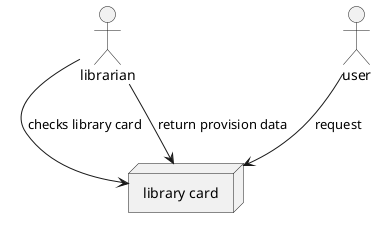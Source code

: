 @startuml
actor "librarian" as lib
actor "user" as us
node "library card" as lc
us-->lc:request
lib-->lc:return provision data
lib-right-->lc:checks library card
@enduml
